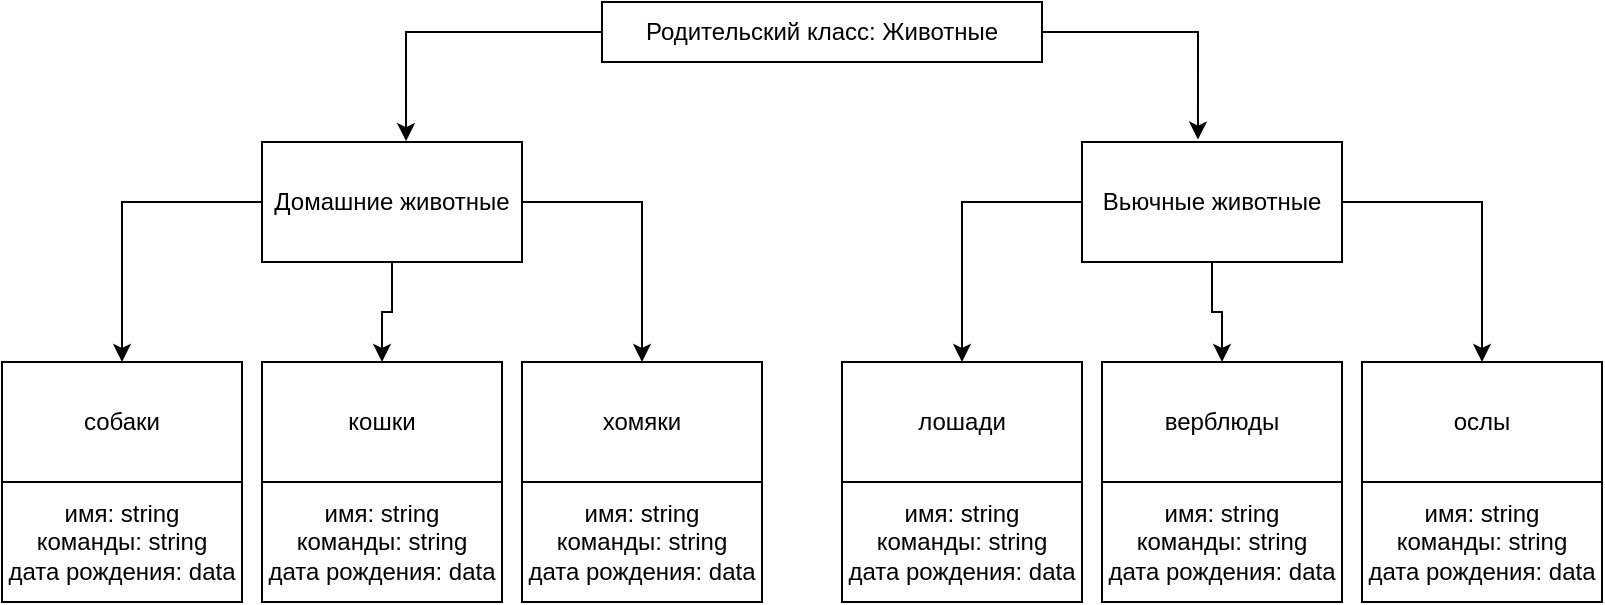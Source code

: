 <mxfile version="24.2.1" type="github">
  <diagram name="Страница — 1" id="bfD8w-6BxN9i6uouQfj0">
    <mxGraphModel dx="1050" dy="522" grid="1" gridSize="10" guides="1" tooltips="1" connect="1" arrows="1" fold="1" page="1" pageScale="1" pageWidth="827" pageHeight="1169" math="0" shadow="0">
      <root>
        <mxCell id="0" />
        <mxCell id="1" parent="0" />
        <mxCell id="6-WwLYE7taQDnbWcNYMr-1" value="Родительский класс: Животные" style="rounded=0;whiteSpace=wrap;html=1;" vertex="1" parent="1">
          <mxGeometry x="340" y="10" width="220" height="30" as="geometry" />
        </mxCell>
        <mxCell id="6-WwLYE7taQDnbWcNYMr-19" style="edgeStyle=orthogonalEdgeStyle;rounded=0;orthogonalLoop=1;jettySize=auto;html=1;entryX=0.5;entryY=0;entryDx=0;entryDy=0;" edge="1" parent="1" source="6-WwLYE7taQDnbWcNYMr-2" target="6-WwLYE7taQDnbWcNYMr-5">
          <mxGeometry relative="1" as="geometry" />
        </mxCell>
        <mxCell id="6-WwLYE7taQDnbWcNYMr-20" style="edgeStyle=orthogonalEdgeStyle;rounded=0;orthogonalLoop=1;jettySize=auto;html=1;entryX=0.5;entryY=0;entryDx=0;entryDy=0;" edge="1" parent="1" source="6-WwLYE7taQDnbWcNYMr-2" target="6-WwLYE7taQDnbWcNYMr-6">
          <mxGeometry relative="1" as="geometry">
            <Array as="points">
              <mxPoint x="360" y="110" />
            </Array>
          </mxGeometry>
        </mxCell>
        <mxCell id="6-WwLYE7taQDnbWcNYMr-21" style="edgeStyle=orthogonalEdgeStyle;rounded=0;orthogonalLoop=1;jettySize=auto;html=1;entryX=0.5;entryY=0;entryDx=0;entryDy=0;" edge="1" parent="1" source="6-WwLYE7taQDnbWcNYMr-2" target="6-WwLYE7taQDnbWcNYMr-4">
          <mxGeometry relative="1" as="geometry" />
        </mxCell>
        <mxCell id="6-WwLYE7taQDnbWcNYMr-2" value="Домашние животные" style="rounded=0;whiteSpace=wrap;html=1;" vertex="1" parent="1">
          <mxGeometry x="170" y="80" width="130" height="60" as="geometry" />
        </mxCell>
        <mxCell id="6-WwLYE7taQDnbWcNYMr-22" style="edgeStyle=orthogonalEdgeStyle;rounded=0;orthogonalLoop=1;jettySize=auto;html=1;entryX=0.5;entryY=0;entryDx=0;entryDy=0;" edge="1" parent="1" source="6-WwLYE7taQDnbWcNYMr-3" target="6-WwLYE7taQDnbWcNYMr-8">
          <mxGeometry relative="1" as="geometry">
            <Array as="points">
              <mxPoint x="520" y="110" />
            </Array>
          </mxGeometry>
        </mxCell>
        <mxCell id="6-WwLYE7taQDnbWcNYMr-23" style="edgeStyle=orthogonalEdgeStyle;rounded=0;orthogonalLoop=1;jettySize=auto;html=1;entryX=0.5;entryY=0;entryDx=0;entryDy=0;" edge="1" parent="1" source="6-WwLYE7taQDnbWcNYMr-3" target="6-WwLYE7taQDnbWcNYMr-9">
          <mxGeometry relative="1" as="geometry" />
        </mxCell>
        <mxCell id="6-WwLYE7taQDnbWcNYMr-24" style="edgeStyle=orthogonalEdgeStyle;rounded=0;orthogonalLoop=1;jettySize=auto;html=1;entryX=0.5;entryY=0;entryDx=0;entryDy=0;" edge="1" parent="1" source="6-WwLYE7taQDnbWcNYMr-3" target="6-WwLYE7taQDnbWcNYMr-7">
          <mxGeometry relative="1" as="geometry" />
        </mxCell>
        <mxCell id="6-WwLYE7taQDnbWcNYMr-3" value="Вьючные животные" style="rounded=0;whiteSpace=wrap;html=1;" vertex="1" parent="1">
          <mxGeometry x="580" y="80" width="130" height="60" as="geometry" />
        </mxCell>
        <mxCell id="6-WwLYE7taQDnbWcNYMr-4" value="кошки" style="rounded=0;whiteSpace=wrap;html=1;" vertex="1" parent="1">
          <mxGeometry x="170" y="190" width="120" height="60" as="geometry" />
        </mxCell>
        <mxCell id="6-WwLYE7taQDnbWcNYMr-5" value="собаки" style="rounded=0;whiteSpace=wrap;html=1;" vertex="1" parent="1">
          <mxGeometry x="40" y="190" width="120" height="60" as="geometry" />
        </mxCell>
        <mxCell id="6-WwLYE7taQDnbWcNYMr-6" value="хомяки" style="rounded=0;whiteSpace=wrap;html=1;" vertex="1" parent="1">
          <mxGeometry x="300" y="190" width="120" height="60" as="geometry" />
        </mxCell>
        <mxCell id="6-WwLYE7taQDnbWcNYMr-7" value="верблюды" style="rounded=0;whiteSpace=wrap;html=1;" vertex="1" parent="1">
          <mxGeometry x="590" y="190" width="120" height="60" as="geometry" />
        </mxCell>
        <mxCell id="6-WwLYE7taQDnbWcNYMr-8" value="лошади" style="rounded=0;whiteSpace=wrap;html=1;" vertex="1" parent="1">
          <mxGeometry x="460" y="190" width="120" height="60" as="geometry" />
        </mxCell>
        <mxCell id="6-WwLYE7taQDnbWcNYMr-9" value="ослы" style="rounded=0;whiteSpace=wrap;html=1;" vertex="1" parent="1">
          <mxGeometry x="720" y="190" width="120" height="60" as="geometry" />
        </mxCell>
        <mxCell id="6-WwLYE7taQDnbWcNYMr-10" value="имя: string&lt;div&gt;команды: string&lt;/div&gt;&lt;div&gt;дата рождения: data&lt;/div&gt;" style="rounded=0;whiteSpace=wrap;html=1;" vertex="1" parent="1">
          <mxGeometry x="40" y="250" width="120" height="60" as="geometry" />
        </mxCell>
        <mxCell id="6-WwLYE7taQDnbWcNYMr-11" value="имя: string&lt;div&gt;команды: string&lt;/div&gt;&lt;div&gt;дата рождения: data&lt;/div&gt;" style="rounded=0;whiteSpace=wrap;html=1;" vertex="1" parent="1">
          <mxGeometry x="170" y="250" width="120" height="60" as="geometry" />
        </mxCell>
        <mxCell id="6-WwLYE7taQDnbWcNYMr-12" value="имя: string&lt;div&gt;команды: string&lt;/div&gt;&lt;div&gt;дата рождения: data&lt;/div&gt;" style="rounded=0;whiteSpace=wrap;html=1;" vertex="1" parent="1">
          <mxGeometry x="300" y="250" width="120" height="60" as="geometry" />
        </mxCell>
        <mxCell id="6-WwLYE7taQDnbWcNYMr-13" value="имя: string&lt;div&gt;команды: string&lt;/div&gt;&lt;div&gt;дата рождения: data&lt;/div&gt;" style="rounded=0;whiteSpace=wrap;html=1;" vertex="1" parent="1">
          <mxGeometry x="460" y="250" width="120" height="60" as="geometry" />
        </mxCell>
        <mxCell id="6-WwLYE7taQDnbWcNYMr-14" value="имя: string&lt;div&gt;команды: string&lt;/div&gt;&lt;div&gt;дата рождения: data&lt;/div&gt;" style="rounded=0;whiteSpace=wrap;html=1;" vertex="1" parent="1">
          <mxGeometry x="590" y="250" width="120" height="60" as="geometry" />
        </mxCell>
        <mxCell id="6-WwLYE7taQDnbWcNYMr-15" value="имя: string&lt;div&gt;команды: string&lt;/div&gt;&lt;div&gt;дата рождения: data&lt;/div&gt;" style="rounded=0;whiteSpace=wrap;html=1;" vertex="1" parent="1">
          <mxGeometry x="720" y="250" width="120" height="60" as="geometry" />
        </mxCell>
        <mxCell id="6-WwLYE7taQDnbWcNYMr-17" style="edgeStyle=orthogonalEdgeStyle;rounded=0;orthogonalLoop=1;jettySize=auto;html=1;entryX=0.554;entryY=-0.007;entryDx=0;entryDy=0;entryPerimeter=0;" edge="1" parent="1" source="6-WwLYE7taQDnbWcNYMr-1" target="6-WwLYE7taQDnbWcNYMr-2">
          <mxGeometry relative="1" as="geometry" />
        </mxCell>
        <mxCell id="6-WwLYE7taQDnbWcNYMr-18" style="edgeStyle=orthogonalEdgeStyle;rounded=0;orthogonalLoop=1;jettySize=auto;html=1;entryX=0.446;entryY=-0.02;entryDx=0;entryDy=0;entryPerimeter=0;" edge="1" parent="1" source="6-WwLYE7taQDnbWcNYMr-1" target="6-WwLYE7taQDnbWcNYMr-3">
          <mxGeometry relative="1" as="geometry" />
        </mxCell>
      </root>
    </mxGraphModel>
  </diagram>
</mxfile>
